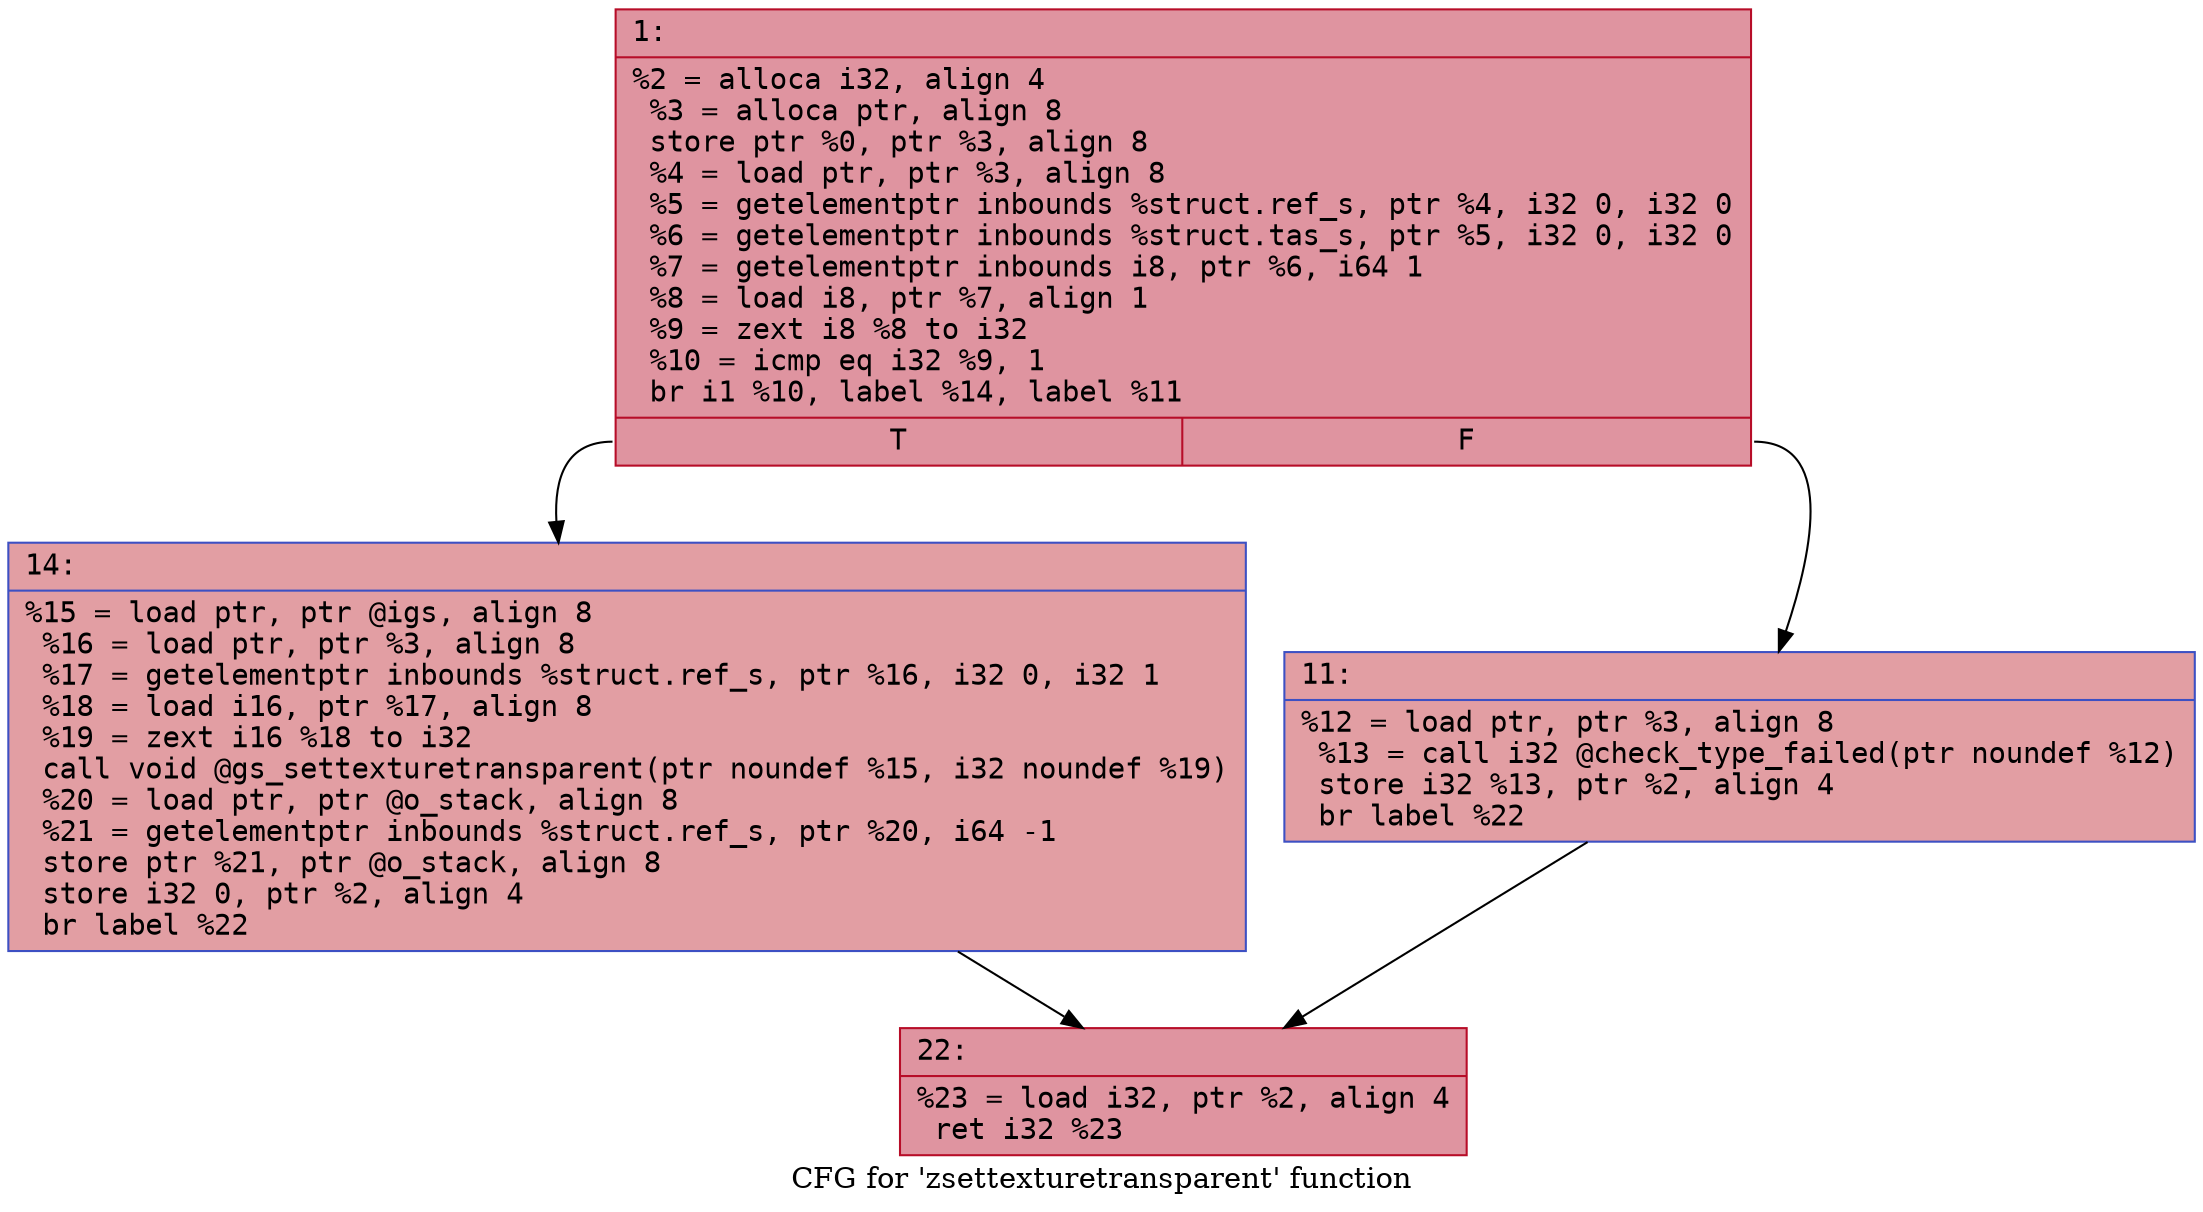 digraph "CFG for 'zsettexturetransparent' function" {
	label="CFG for 'zsettexturetransparent' function";

	Node0x6000003b6cb0 [shape=record,color="#b70d28ff", style=filled, fillcolor="#b70d2870" fontname="Courier",label="{1:\l|  %2 = alloca i32, align 4\l  %3 = alloca ptr, align 8\l  store ptr %0, ptr %3, align 8\l  %4 = load ptr, ptr %3, align 8\l  %5 = getelementptr inbounds %struct.ref_s, ptr %4, i32 0, i32 0\l  %6 = getelementptr inbounds %struct.tas_s, ptr %5, i32 0, i32 0\l  %7 = getelementptr inbounds i8, ptr %6, i64 1\l  %8 = load i8, ptr %7, align 1\l  %9 = zext i8 %8 to i32\l  %10 = icmp eq i32 %9, 1\l  br i1 %10, label %14, label %11\l|{<s0>T|<s1>F}}"];
	Node0x6000003b6cb0:s0 -> Node0x6000003b6d50[tooltip="1 -> 14\nProbability 50.00%" ];
	Node0x6000003b6cb0:s1 -> Node0x6000003b6d00[tooltip="1 -> 11\nProbability 50.00%" ];
	Node0x6000003b6d00 [shape=record,color="#3d50c3ff", style=filled, fillcolor="#be242e70" fontname="Courier",label="{11:\l|  %12 = load ptr, ptr %3, align 8\l  %13 = call i32 @check_type_failed(ptr noundef %12)\l  store i32 %13, ptr %2, align 4\l  br label %22\l}"];
	Node0x6000003b6d00 -> Node0x6000003b6da0[tooltip="11 -> 22\nProbability 100.00%" ];
	Node0x6000003b6d50 [shape=record,color="#3d50c3ff", style=filled, fillcolor="#be242e70" fontname="Courier",label="{14:\l|  %15 = load ptr, ptr @igs, align 8\l  %16 = load ptr, ptr %3, align 8\l  %17 = getelementptr inbounds %struct.ref_s, ptr %16, i32 0, i32 1\l  %18 = load i16, ptr %17, align 8\l  %19 = zext i16 %18 to i32\l  call void @gs_settexturetransparent(ptr noundef %15, i32 noundef %19)\l  %20 = load ptr, ptr @o_stack, align 8\l  %21 = getelementptr inbounds %struct.ref_s, ptr %20, i64 -1\l  store ptr %21, ptr @o_stack, align 8\l  store i32 0, ptr %2, align 4\l  br label %22\l}"];
	Node0x6000003b6d50 -> Node0x6000003b6da0[tooltip="14 -> 22\nProbability 100.00%" ];
	Node0x6000003b6da0 [shape=record,color="#b70d28ff", style=filled, fillcolor="#b70d2870" fontname="Courier",label="{22:\l|  %23 = load i32, ptr %2, align 4\l  ret i32 %23\l}"];
}
